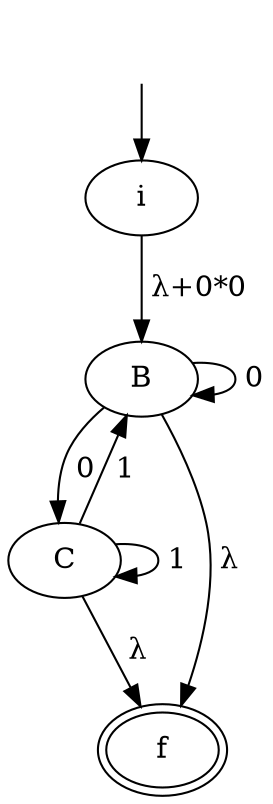 digraph "AFER" {
    _nil0 [style="invis"]
    _nil0 -> i [label=""]
    i -> B [label=" λ+0*0"]
    B -> B [label=" 0"]
    B -> C [label=" 0"]
    B -> f [label=" λ"]
    C -> B [label=" 1"]
    C -> C [label=" 1"]
    C -> f [label=" λ"]
    f [peripheries=2]
}
